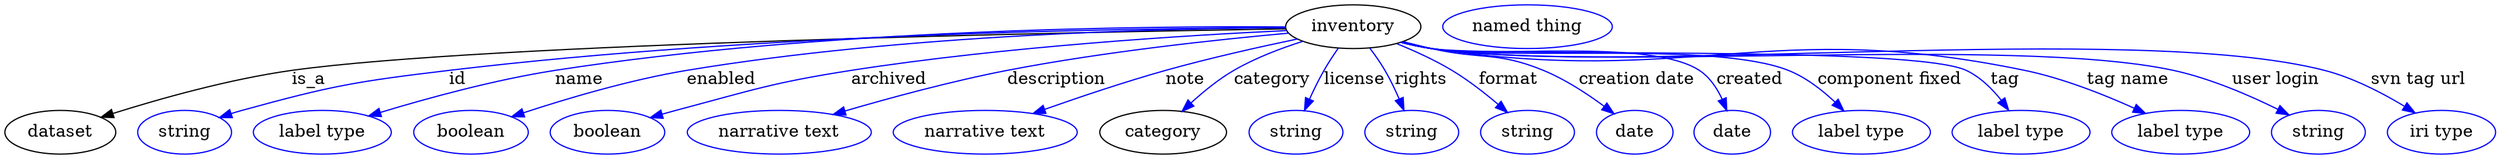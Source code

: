 digraph {
	graph [bb="0,0,2039.7,123"];
	node [label="\N"];
	inventory	 [height=0.5,
		label=inventory,
		pos="1102.5,105",
		width=1.5346];
	dataset	 [height=0.5,
		pos="45.496,18",
		width=1.2638];
	inventory -> dataset	 [label=is_a,
		lp="246.5,61.5",
		pos="e,79.767,30.089 1047.1,104.18 881.33,101.5 390.72,91.809 232.5,69 182.51,61.794 126.86,45.507 89.365,33.265"];
	id	 [color=blue,
		height=0.5,
		label=string,
		pos="147.5,18",
		width=1.0652];
	inventory -> id	 [color=blue,
		label=id,
		lp="370.5,61.5",
		pos="e,176.31,29.935 1047.2,103.34 899.14,98.734 495.79,85.054 363.5,69 287.52,59.781 268.06,57.097 194.5,36 191.7,35.198 188.84,34.301 \
185.97,33.346",
		style=solid];
	name	 [color=blue,
		height=0.5,
		label="label type",
		pos="260.5,18",
		width=1.5707];
	inventory -> name	 [color=blue,
		label=name,
		lp="469.5,61.5",
		pos="e,299.43,31.11 1047.3,103.41 911.47,99.273 564.01,87.197 449.5,69 400.97,61.289 346.97,46.02 309.16,34.191",
		style=solid];
	enabled	 [color=blue,
		height=0.5,
		label=boolean,
		pos="381.5,18",
		width=1.2999];
	inventory -> enabled	 [color=blue,
		label=enabled,
		lp="585,61.5",
		pos="e,415.48,30.447 1047.7,102.81 928.62,97.832 649.8,84.841 556.5,69 510.92,61.262 460.38,45.749 425.37,33.853",
		style=solid];
	archived	 [color=blue,
		height=0.5,
		label=boolean,
		pos="493.5,18",
		width=1.2999];
	inventory -> archived	 [color=blue,
		label=archived,
		lp="721,61.5",
		pos="e,528.92,29.854 1047.4,102.73 967.93,98.888 816.7,89.426 689.5,69 626.38,58.865 611.09,53.128 549.5,36 545.94,35.012 542.28,33.944 \
538.6,32.838",
		style=solid];
	description	 [color=blue,
		height=0.5,
		label="narrative text",
		pos="633.5,18",
		width=2.0943];
	inventory -> description	 [color=blue,
		label=description,
		lp="858.5,61.5",
		pos="e,678.8,32.534 1048.8,100.55 991.24,95.246 897.32,85.017 817.5,69 773.68,60.208 724.98,46.531 688.69,35.553",
		style=solid];
	note	 [color=blue,
		height=0.5,
		label="narrative text",
		pos="802.5,18",
		width=2.0943];
	inventory -> note	 [color=blue,
		label=note,
		lp="963.5,61.5",
		pos="e,842.43,33.379 1055.3,95.46 1024.5,88.863 983.31,79.422 947.5,69 915.29,59.628 879.76,47.166 851.93,36.907",
		style=solid];
	category	 [height=0.5,
		pos="947.5,18",
		width=1.4443];
	inventory -> category	 [color=blue,
		label=category,
		lp="1034.5,61.5",
		pos="e,962.91,35.528 1059.4,93.682 1041.1,87.828 1020,79.646 1002.5,69 990.73,61.843 979.31,51.898 969.94,42.689",
		style=solid];
	license	 [color=blue,
		height=0.5,
		label=string,
		pos="1055.5,18",
		width=1.0652];
	inventory -> license	 [color=blue,
		label=license,
		lp="1103,61.5",
		pos="e,1062.2,35.881 1089.3,87.508 1085.3,81.767 1081,75.252 1077.5,69 1073.3,61.532 1069.4,53.125 1066.1,45.323",
		style=solid];
	rights	 [color=blue,
		height=0.5,
		label=string,
		pos="1150.5,18",
		width=1.0652];
	inventory -> rights	 [color=blue,
		label=rights,
		lp="1158,61.5",
		pos="e,1143.9,35.924 1116.5,87.201 1120.7,81.552 1125,75.168 1128.5,69 1132.7,61.571 1136.6,53.176 1140,45.373",
		style=solid];
	format	 [color=blue,
		height=0.5,
		label=string,
		pos="1245.5,18",
		width=1.0652];
	inventory -> format	 [color=blue,
		label=format,
		lp="1228,61.5",
		pos="e,1228.3,34.311 1139,91.234 1153.3,85.217 1169.6,77.572 1183.5,69 1196.4,61.004 1209.6,50.553 1220.5,41.195",
		style=solid];
	"creation date"	 [color=blue,
		height=0.5,
		label=date,
		pos="1333.5,18",
		width=0.86659];
	inventory -> "creation date"	 [color=blue,
		label="creation date",
		lp="1331.5,61.5",
		pos="e,1315.4,32.976 1143.7,92.913 1151.2,90.838 1159.1,88.78 1166.5,87 1206.2,77.471 1218.8,84.554 1256.5,69 1274.5,61.557 1292.8,49.661 \
1307.1,39.229",
		style=solid];
	created	 [color=blue,
		height=0.5,
		label=date,
		pos="1413.5,18",
		width=0.86659];
	inventory -> created	 [color=blue,
		label=created,
		lp="1426,61.5",
		pos="e,1407.9,35.711 1142.5,92.481 1150.4,90.373 1158.7,88.414 1166.5,87 1214.1,78.41 1342.5,94.74 1383.5,69 1392.4,63.403 1399,54.121 \
1403.7,44.999",
		style=solid];
	"component fixed"	 [color=blue,
		height=0.5,
		label="label type",
		pos="1519.5,18",
		width=1.5707];
	inventory -> "component fixed"	 [color=blue,
		label="component fixed",
		lp="1542.5,61.5",
		pos="e,1504,35.522 1142.1,92.441 1150.1,90.309 1158.5,88.351 1166.5,87 1230.4,76.168 1397.2,92.735 1457.5,69 1472.1,63.248 1485.9,52.682 \
1496.7,42.653",
		style=solid];
	tag	 [color=blue,
		height=0.5,
		label="label type",
		pos="1650.5,18",
		width=1.5707];
	inventory -> tag	 [color=blue,
		label=tag,
		lp="1637.5,61.5",
		pos="e,1640.5,35.791 1142.1,92.309 1150.1,90.188 1158.5,88.267 1166.5,87 1214.8,79.324 1562.4,90.279 1606.5,69 1617.8,63.533 1627.4,53.663 \
1634.7,44.053",
		style=solid];
	"tag name"	 [color=blue,
		height=0.5,
		label="label type",
		pos="1781.5,18",
		width=1.5707];
	inventory -> "tag name"	 [color=blue,
		label="tag name",
		lp="1735,61.5",
		pos="e,1751.6,33.3 1142.1,92.284 1150.1,90.165 1158.5,88.252 1166.5,87 1380.5,53.444 1441.6,113.74 1653.5,69 1684.5,62.45 1717.7,49.008 \
1742.6,37.568",
		style=solid];
	"user login"	 [color=blue,
		height=0.5,
		label=string,
		pos="1894.5,18",
		width=1.0652];
	inventory -> "user login"	 [color=blue,
		label="user login",
		lp="1853.5,61.5",
		pos="e,1869.2,31.804 1141.8,92.329 1149.9,90.177 1158.4,88.24 1166.5,87 1299.7,66.61 1640.8,97.457 1772.5,69 1803.4,62.322 1836.4,48.069 \
1860.2,36.325",
		style=solid];
	"svn tag url"	 [color=blue,
		height=0.5,
		label="iri type",
		pos="1995.5,18",
		width=1.2277];
	inventory -> "svn tag url"	 [color=blue,
		label="svn tag url",
		lp="1970.5,61.5",
		pos="e,1971.9,33.543 1141.8,92.297 1149.9,90.148 1158.4,88.22 1166.5,87 1326.3,62.936 1736.7,108.07 1893.5,69 1918.2,62.843 1943.8,49.997 \
1963.2,38.739",
		style=solid];
	"named thing_category"	 [color=blue,
		height=0.5,
		label="named thing",
		pos="1245.5,105",
		width=1.9318];
}
